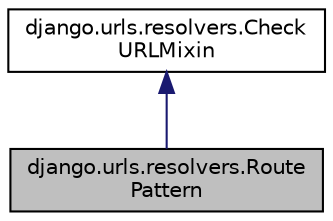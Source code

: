 digraph "django.urls.resolvers.RoutePattern"
{
 // LATEX_PDF_SIZE
  edge [fontname="Helvetica",fontsize="10",labelfontname="Helvetica",labelfontsize="10"];
  node [fontname="Helvetica",fontsize="10",shape=record];
  Node1 [label="django.urls.resolvers.Route\lPattern",height=0.2,width=0.4,color="black", fillcolor="grey75", style="filled", fontcolor="black",tooltip=" "];
  Node2 -> Node1 [dir="back",color="midnightblue",fontsize="10",style="solid",fontname="Helvetica"];
  Node2 [label="django.urls.resolvers.Check\lURLMixin",height=0.2,width=0.4,color="black", fillcolor="white", style="filled",URL="$classdjango_1_1urls_1_1resolvers_1_1_check_u_r_l_mixin.html",tooltip=" "];
}
